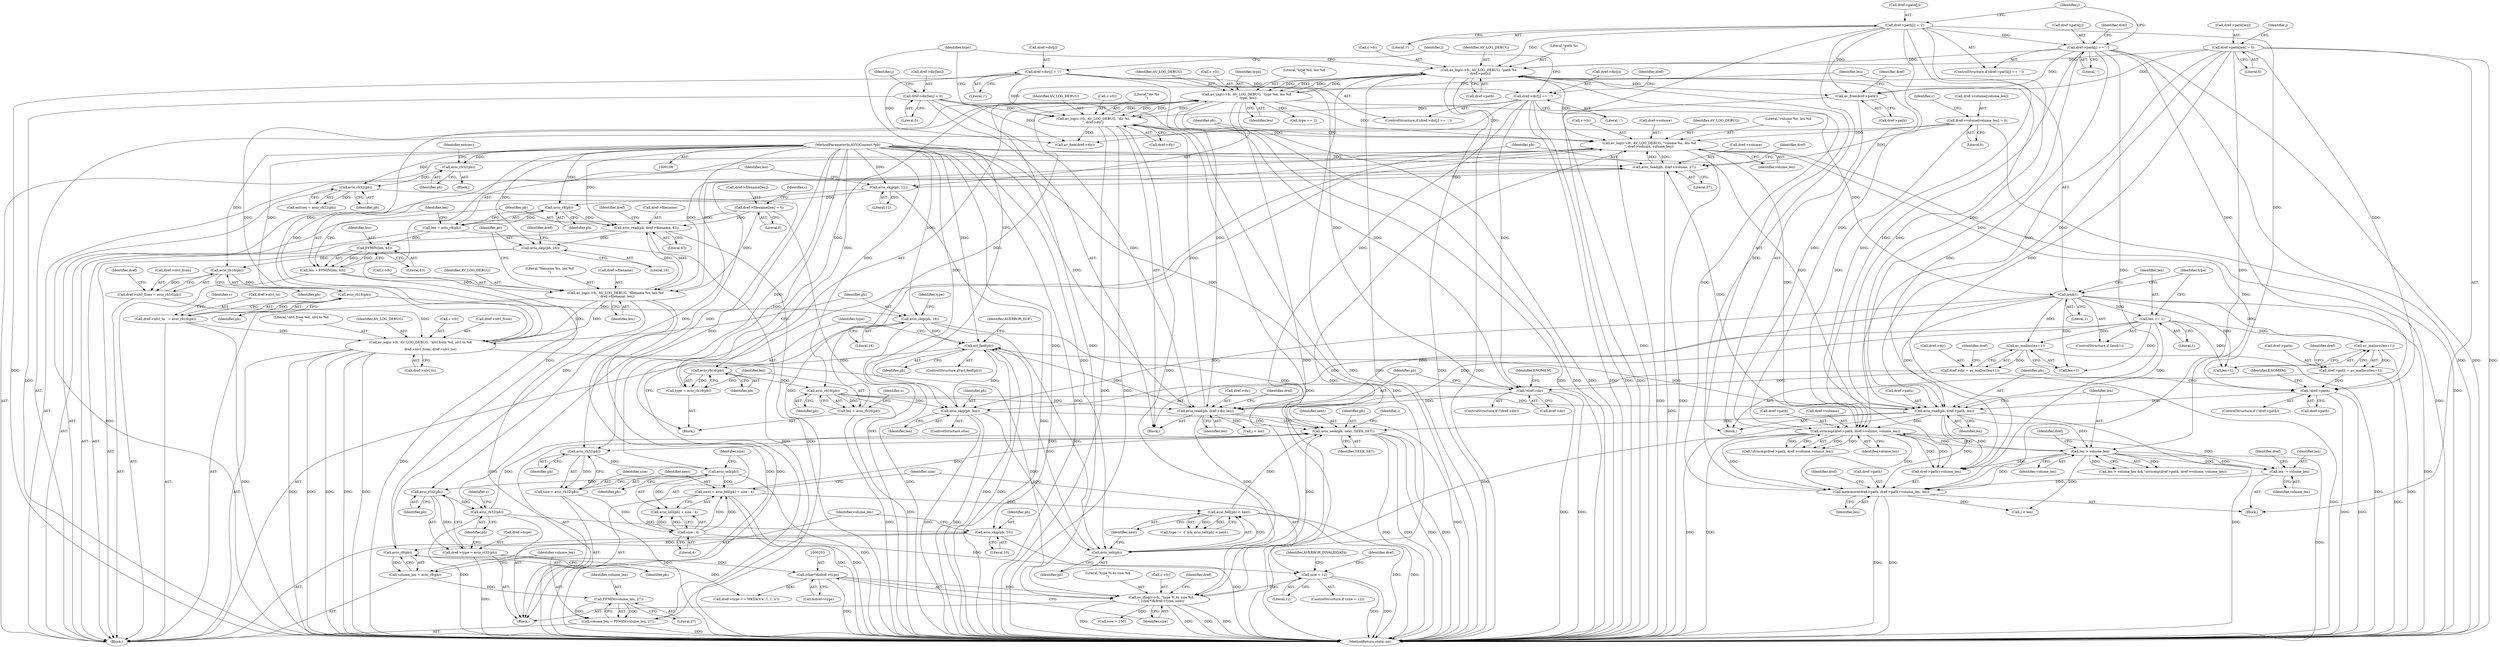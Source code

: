 digraph "0_FFmpeg_689e59b7ffed34eba6159dcc78e87133862e3746@API" {
"1000424" [label="(Call,av_free(dref->path))"];
"1000495" [label="(Call,dref->path[j] == ':')"];
"1000502" [label="(Call,dref->path[j] = '/')"];
"1000509" [label="(Call,av_log(c->fc, AV_LOG_DEBUG, \"path %s\n\", dref->path))"];
"1000404" [label="(Call,av_log(c->fc, AV_LOG_DEBUG, \"type %d, len %d\n\", type, len))"];
"1000581" [label="(Call,av_log(c->fc, AV_LOG_DEBUG, \"dir %s\n\", dref->dir))"];
"1000574" [label="(Call,dref->dir[j] = '/')"];
"1000567" [label="(Call,dref->dir[j] == ':')"];
"1000544" [label="(Call,avio_read(pb, dref->dir, len))"];
"1000402" [label="(Call,avio_rb16(pb))"];
"1000398" [label="(Call,avio_rb16(pb))"];
"1000392" [label="(Call,url_feof(pb))"];
"1000374" [label="(Call,avio_skip(pb, 16))"];
"1000360" [label="(Call,avio_rb16(pb))"];
"1000354" [label="(Call,avio_rb16(pb))"];
"1000347" [label="(Call,avio_skip(pb, 16))"];
"1000324" [label="(Call,avio_read(pb, dref->filename, 63))"];
"1000317" [label="(Call,avio_r8(pb))"];
"1000312" [label="(Call,avio_skip(pb, 12))"];
"1000289" [label="(Call,avio_read(pb, dref->volume, 27))"];
"1000282" [label="(Call,avio_r8(pb))"];
"1000277" [label="(Call,avio_skip(pb, 10))"];
"1000245" [label="(Call,avio_rb32(pb))"];
"1000243" [label="(Call,avio_rl32(pb))"];
"1000228" [label="(Call,avio_tell(pb))"];
"1000222" [label="(Call,avio_rb32(pb))"];
"1000594" [label="(Call,avio_seek(pb, next, SEEK_SET))"];
"1000591" [label="(Call,avio_skip(pb, len))"];
"1000108" [label="(MethodParameterIn,AVIOContext *pb)"];
"1000413" [label="(Call,len&1)"];
"1000416" [label="(Call,len += 1)"];
"1000387" [label="(Call,avio_tell(pb))"];
"1000444" [label="(Call,avio_read(pb, dref->path, len))"];
"1000437" [label="(Call,!dref->path)"];
"1000478" [label="(Call,dref->path[len] = 0)"];
"1000428" [label="(Call,dref->path = av_mallocz(len+1))"];
"1000432" [label="(Call,av_mallocz(len+1))"];
"1000386" [label="(Call,avio_tell(pb) < next)"];
"1000225" [label="(Call,next = avio_tell(pb) + size - 4)"];
"1000230" [label="(Call,size - 4)"];
"1000220" [label="(Call,size = avio_rb32(pb))"];
"1000150" [label="(Call,avio_rb32(pb))"];
"1000146" [label="(Call,avio_rb32(pb))"];
"1000456" [label="(Call,strncmp(dref->path, dref->volume, volume_len))"];
"1000295" [label="(Call,dref->volume[volume_len] = 0)"];
"1000302" [label="(Call,av_log(c->fc, AV_LOG_DEBUG, \"volume %s, len %d\n\", dref->volume, volume_len))"];
"1000247" [label="(Call,av_dlog(c->fc, \"type %.4s size %d\n\", (char*)&dref->type, size))"];
"1000362" [label="(Call,av_log(c->fc, AV_LOG_DEBUG, \"nlvl from %d, nlvl to %d\n\",\n                   dref->nlvl_from, dref->nlvl_to))"];
"1000337" [label="(Call,av_log(c->fc, AV_LOG_DEBUG, \"filename %s, len %d\n\", dref->filename, len))"];
"1000330" [label="(Call,dref->filename[len] = 0)"];
"1000319" [label="(Call,len = FFMIN(len, 63))"];
"1000321" [label="(Call,FFMIN(len, 63))"];
"1000315" [label="(Call,len = avio_r8(pb))"];
"1000350" [label="(Call,dref->nlvl_from = avio_rb16(pb))"];
"1000356" [label="(Call,dref->nlvl_to   = avio_rb16(pb))"];
"1000252" [label="(Call,(char*)&dref->type)"];
"1000239" [label="(Call,dref->type = avio_rl32(pb))"];
"1000234" [label="(Call,size < 12)"];
"1000284" [label="(Call,volume_len = FFMIN(volume_len, 27))"];
"1000286" [label="(Call,FFMIN(volume_len, 27))"];
"1000280" [label="(Call,volume_len = avio_r8(pb))"];
"1000452" [label="(Call,len > volume_len)"];
"1000550" [label="(Call,dref->dir[len] = 0)"];
"1000537" [label="(Call,!dref->dir)"];
"1000528" [label="(Call,dref->dir = av_malloc(len+1))"];
"1000532" [label="(Call,av_malloc(len+1))"];
"1000396" [label="(Call,type = avio_rb16(pb))"];
"1000400" [label="(Call,len = avio_rb16(pb))"];
"1000468" [label="(Call,memmove(dref->path, dref->path+volume_len, len))"];
"1000465" [label="(Call,len -= volume_len)"];
"1000439" [label="(Identifier,dref)"];
"1000342" [label="(Literal,\"filename %s, len %d\n\")"];
"1000208" [label="(Identifier,i)"];
"1000412" [label="(ControlStructure,if (len&1))"];
"1000343" [label="(Call,dref->filename)"];
"1000277" [label="(Call,avio_skip(pb, 10))"];
"1000417" [label="(Identifier,len)"];
"1000288" [label="(Literal,27)"];
"1000282" [label="(Call,avio_r8(pb))"];
"1000333" [label="(Identifier,dref)"];
"1000416" [label="(Call,len += 1)"];
"1000559" [label="(Identifier,j)"];
"1000364" [label="(Identifier,c)"];
"1000600" [label="(MethodReturn,static int)"];
"1000347" [label="(Call,avio_skip(pb, 16))"];
"1000325" [label="(Identifier,pb)"];
"1000294" [label="(Literal,27)"];
"1000402" [label="(Call,avio_rb16(pb))"];
"1000278" [label="(Identifier,pb)"];
"1000357" [label="(Call,dref->nlvl_to)"];
"1000404" [label="(Call,av_log(c->fc, AV_LOG_DEBUG, \"type %d, len %d\n\", type, len))"];
"1000303" [label="(Call,c->fc)"];
"1000399" [label="(Identifier,pb)"];
"1000466" [label="(Identifier,len)"];
"1000458" [label="(Identifier,dref)"];
"1000338" [label="(Call,c->fc)"];
"1000514" [label="(Literal,\"path %s\n\")"];
"1000222" [label="(Call,avio_rb32(pb))"];
"1000236" [label="(Literal,12)"];
"1000477" [label="(Identifier,len)"];
"1000468" [label="(Call,memmove(dref->path, dref->path+volume_len, len))"];
"1000581" [label="(Call,av_log(c->fc, AV_LOG_DEBUG, \"dir %s\n\", dref->dir))"];
"1000362" [label="(Call,av_log(c->fc, AV_LOG_DEBUG, \"nlvl from %d, nlvl to %d\n\",\n                   dref->nlvl_from, dref->nlvl_to))"];
"1000308" [label="(Call,dref->volume)"];
"1000446" [label="(Call,dref->path)"];
"1000532" [label="(Call,av_malloc(len+1))"];
"1000453" [label="(Identifier,len)"];
"1000363" [label="(Call,c->fc)"];
"1000481" [label="(Identifier,dref)"];
"1000457" [label="(Call,dref->path)"];
"1000249" [label="(Identifier,c)"];
"1000508" [label="(Literal,'/')"];
"1000432" [label="(Call,av_mallocz(len+1))"];
"1000234" [label="(Call,size < 12)"];
"1000371" [label="(Call,dref->nlvl_to)"];
"1000381" [label="(Call,type != -1 && avio_tell(pb) < next)"];
"1000501" [label="(Literal,':')"];
"1000421" [label="(Identifier,type)"];
"1000585" [label="(Identifier,AV_LOG_DEBUG)"];
"1000565" [label="(Identifier,j)"];
"1000108" [label="(MethodParameterIn,AVIOContext *pb)"];
"1000533" [label="(Call,len+1)"];
"1000436" [label="(ControlStructure,if (!dref->path))"];
"1000463" [label="(Identifier,volume_len)"];
"1000529" [label="(Call,dref->dir)"];
"1000337" [label="(Call,av_log(c->fc, AV_LOG_DEBUG, \"filename %s, len %d\n\", dref->filename, len))"];
"1000489" [label="(Call,j < len)"];
"1000285" [label="(Identifier,volume_len)"];
"1000415" [label="(Literal,1)"];
"1000368" [label="(Call,dref->nlvl_from)"];
"1000568" [label="(Call,dref->dir[j])"];
"1000396" [label="(Call,type = avio_rb16(pb))"];
"1000251" [label="(Literal,\"type %.4s size %d\n\")"];
"1000238" [label="(Identifier,AVERROR_INVALIDDATA)"];
"1000311" [label="(Identifier,volume_len)"];
"1000241" [label="(Identifier,dref)"];
"1000408" [label="(Identifier,AV_LOG_DEBUG)"];
"1000460" [label="(Call,dref->volume)"];
"1000451" [label="(Call,len > volume_len && !strncmp(dref->path, dref->volume, volume_len))"];
"1000438" [label="(Call,dref->path)"];
"1000393" [label="(Identifier,pb)"];
"1000392" [label="(Call,url_feof(pb))"];
"1000232" [label="(Literal,4)"];
"1000151" [label="(Identifier,pb)"];
"1000551" [label="(Call,dref->dir[len])"];
"1000510" [label="(Call,c->fc)"];
"1000503" [label="(Call,dref->path[j])"];
"1000361" [label="(Identifier,pb)"];
"1000577" [label="(Identifier,dref)"];
"1000479" [label="(Call,dref->path[len])"];
"1000261" [label="(Call,dref->type == MKTAG('a','l','i','s'))"];
"1000233" [label="(ControlStructure,if (size < 12))"];
"1000424" [label="(Call,av_free(dref->path))"];
"1000306" [label="(Identifier,AV_LOG_DEBUG)"];
"1000322" [label="(Identifier,len)"];
"1000350" [label="(Call,dref->nlvl_from = avio_rb16(pb))"];
"1000400" [label="(Call,len = avio_rb16(pb))"];
"1000496" [label="(Call,dref->path[j])"];
"1000280" [label="(Call,volume_len = avio_r8(pb))"];
"1000231" [label="(Identifier,size)"];
"1000467" [label="(Identifier,volume_len)"];
"1000318" [label="(Identifier,pb)"];
"1000388" [label="(Identifier,pb)"];
"1000248" [label="(Call,c->fc)"];
"1000375" [label="(Identifier,pb)"];
"1000597" [label="(Identifier,SEEK_SET)"];
"1000433" [label="(Call,len+1)"];
"1000314" [label="(Literal,12)"];
"1000580" [label="(Literal,'/')"];
"1000383" [label="(Identifier,type)"];
"1000149" [label="(Identifier,entries)"];
"1000413" [label="(Call,len&1)"];
"1000582" [label="(Call,c->fc)"];
"1000429" [label="(Call,dref->path)"];
"1000494" [label="(ControlStructure,if (dref->path[j] == ':'))"];
"1000420" [label="(Call,type == 2)"];
"1000586" [label="(Literal,\"dir %s\n\")"];
"1000376" [label="(Literal,16)"];
"1000566" [label="(ControlStructure,if (dref->dir[j] == ':'))"];
"1000452" [label="(Call,len > volume_len)"];
"1000221" [label="(Identifier,size)"];
"1000323" [label="(Literal,63)"];
"1000556" [label="(Literal,0)"];
"1000150" [label="(Call,avio_rb32(pb))"];
"1000146" [label="(Call,avio_rb32(pb))"];
"1000341" [label="(Identifier,AV_LOG_DEBUG)"];
"1000469" [label="(Call,dref->path)"];
"1000455" [label="(Call,!strncmp(dref->path, dref->volume, volume_len))"];
"1000286" [label="(Call,FFMIN(volume_len, 27))"];
"1000346" [label="(Identifier,len)"];
"1000290" [label="(Identifier,pb)"];
"1000406" [label="(Identifier,c)"];
"1000387" [label="(Call,avio_tell(pb))"];
"1000258" [label="(Identifier,size)"];
"1000587" [label="(Call,dref->dir)"];
"1000291" [label="(Call,dref->volume)"];
"1000246" [label="(Identifier,pb)"];
"1000567" [label="(Call,dref->dir[j] == ':')"];
"1000465" [label="(Call,len -= volume_len)"];
"1000405" [label="(Call,c->fc)"];
"1000523" [label="(Block,)"];
"1000414" [label="(Identifier,len)"];
"1000330" [label="(Call,dref->filename[len] = 0)"];
"1000220" [label="(Call,size = avio_rb32(pb))"];
"1000449" [label="(Identifier,len)"];
"1000561" [label="(Call,j < len)"];
"1000593" [label="(Identifier,len)"];
"1000263" [label="(Identifier,dref)"];
"1000223" [label="(Identifier,pb)"];
"1000307" [label="(Literal,\"volume %s, len %d\n\")"];
"1000336" [label="(Literal,0)"];
"1000320" [label="(Identifier,len)"];
"1000398" [label="(Call,avio_rb16(pb))"];
"1000418" [label="(Literal,1)"];
"1000592" [label="(Identifier,pb)"];
"1000524" [label="(Call,av_free(dref->dir))"];
"1000147" [label="(Identifier,pb)"];
"1000352" [label="(Identifier,dref)"];
"1000252" [label="(Call,(char*)&dref->type)"];
"1000423" [label="(Block,)"];
"1000349" [label="(Literal,16)"];
"1000281" [label="(Identifier,volume_len)"];
"1000331" [label="(Call,dref->filename[len])"];
"1000546" [label="(Call,dref->dir)"];
"1000225" [label="(Call,next = avio_tell(pb) + size - 4)"];
"1000239" [label="(Call,dref->type = avio_rl32(pb))"];
"1000464" [label="(Block,)"];
"1000537" [label="(Call,!dref->dir)"];
"1000289" [label="(Call,avio_read(pb, dref->volume, 27))"];
"1000425" [label="(Call,dref->path)"];
"1000484" [label="(Literal,0)"];
"1000470" [label="(Identifier,dref)"];
"1000454" [label="(Identifier,volume_len)"];
"1000356" [label="(Call,dref->nlvl_to   = avio_rb16(pb))"];
"1000279" [label="(Literal,10)"];
"1000287" [label="(Identifier,volume_len)"];
"1000360" [label="(Call,avio_rb16(pb))"];
"1000296" [label="(Call,dref->volume[volume_len])"];
"1000502" [label="(Call,dref->path[j] = '/')"];
"1000553" [label="(Identifier,dref)"];
"1000536" [label="(ControlStructure,if (!dref->dir))"];
"1000549" [label="(Identifier,len)"];
"1000321" [label="(Call,FFMIN(len, 63))"];
"1000244" [label="(Identifier,pb)"];
"1000367" [label="(Literal,\"nlvl from %d, nlvl to %d\n\")"];
"1000401" [label="(Identifier,len)"];
"1000505" [label="(Identifier,dref)"];
"1000379" [label="(Identifier,type)"];
"1000444" [label="(Call,avio_read(pb, dref->path, len))"];
"1000230" [label="(Call,size - 4)"];
"1000528" [label="(Call,dref->dir = av_malloc(len+1))"];
"1000594" [label="(Call,avio_seek(pb, next, SEEK_SET))"];
"1000390" [label="(Block,)"];
"1000295" [label="(Call,dref->volume[volume_len] = 0)"];
"1000358" [label="(Identifier,dref)"];
"1000312" [label="(Call,avio_skip(pb, 12))"];
"1000575" [label="(Call,dref->dir[j])"];
"1000410" [label="(Identifier,type)"];
"1000329" [label="(Literal,63)"];
"1000317" [label="(Call,avio_r8(pb))"];
"1000596" [label="(Identifier,next)"];
"1000298" [label="(Identifier,dref)"];
"1000445" [label="(Identifier,pb)"];
"1000487" [label="(Identifier,j)"];
"1000395" [label="(Identifier,AVERROR_EOF)"];
"1000209" [label="(Block,)"];
"1000595" [label="(Identifier,pb)"];
"1000495" [label="(Call,dref->path[j] == ':')"];
"1000148" [label="(Call,entries = avio_rb32(pb))"];
"1000339" [label="(Identifier,c)"];
"1000478" [label="(Call,dref->path[len] = 0)"];
"1000284" [label="(Call,volume_len = FFMIN(volume_len, 27))"];
"1000110" [label="(Block,)"];
"1000304" [label="(Identifier,c)"];
"1000573" [label="(Literal,':')"];
"1000513" [label="(Identifier,AV_LOG_DEBUG)"];
"1000545" [label="(Identifier,pb)"];
"1000227" [label="(Call,avio_tell(pb) + size - 4)"];
"1000591" [label="(Call,avio_skip(pb, len))"];
"1000273" [label="(Block,)"];
"1000283" [label="(Identifier,pb)"];
"1000543" [label="(Identifier,ENOMEM)"];
"1000270" [label="(Call,size > 150)"];
"1000515" [label="(Call,dref->path)"];
"1000247" [label="(Call,av_dlog(c->fc, \"type %.4s size %d\n\", (char*)&dref->type, size))"];
"1000391" [label="(ControlStructure,if(url_feof(pb)))"];
"1000351" [label="(Call,dref->nlvl_from)"];
"1000324" [label="(Call,avio_read(pb, dref->filename, 63))"];
"1000374" [label="(Call,avio_skip(pb, 16))"];
"1000235" [label="(Identifier,size)"];
"1000326" [label="(Call,dref->filename)"];
"1000228" [label="(Call,avio_tell(pb))"];
"1000348" [label="(Identifier,pb)"];
"1000493" [label="(Identifier,j)"];
"1000315" [label="(Call,len = avio_r8(pb))"];
"1000430" [label="(Identifier,dref)"];
"1000437" [label="(Call,!dref->path)"];
"1000302" [label="(Call,av_log(c->fc, AV_LOG_DEBUG, \"volume %s, len %d\n\", dref->volume, volume_len))"];
"1000354" [label="(Call,avio_rb16(pb))"];
"1000254" [label="(Call,&dref->type)"];
"1000443" [label="(Identifier,ENOMEM)"];
"1000544" [label="(Call,avio_read(pb, dref->dir, len))"];
"1000301" [label="(Literal,0)"];
"1000456" [label="(Call,strncmp(dref->path, dref->volume, volume_len))"];
"1000574" [label="(Call,dref->dir[j] = '/')"];
"1000355" [label="(Identifier,pb)"];
"1000319" [label="(Call,len = FFMIN(len, 63))"];
"1000313" [label="(Identifier,pb)"];
"1000409" [label="(Literal,\"type %d, len %d\n\")"];
"1000240" [label="(Call,dref->type)"];
"1000472" [label="(Call,dref->path+volume_len)"];
"1000397" [label="(Identifier,type)"];
"1000389" [label="(Identifier,next)"];
"1000539" [label="(Identifier,dref)"];
"1000245" [label="(Call,avio_rb32(pb))"];
"1000538" [label="(Call,dref->dir)"];
"1000366" [label="(Identifier,AV_LOG_DEBUG)"];
"1000509" [label="(Call,av_log(c->fc, AV_LOG_DEBUG, \"path %s\n\", dref->path))"];
"1000316" [label="(Identifier,len)"];
"1000243" [label="(Call,avio_rl32(pb))"];
"1000229" [label="(Identifier,pb)"];
"1000550" [label="(Call,dref->dir[len] = 0)"];
"1000411" [label="(Identifier,len)"];
"1000428" [label="(Call,dref->path = av_mallocz(len+1))"];
"1000226" [label="(Identifier,next)"];
"1000403" [label="(Identifier,pb)"];
"1000386" [label="(Call,avio_tell(pb) < next)"];
"1000590" [label="(ControlStructure,else)"];
"1000424" -> "1000423"  [label="AST: "];
"1000424" -> "1000425"  [label="CFG: "];
"1000425" -> "1000424"  [label="AST: "];
"1000430" -> "1000424"  [label="CFG: "];
"1000424" -> "1000600"  [label="DDG: "];
"1000495" -> "1000424"  [label="DDG: "];
"1000502" -> "1000424"  [label="DDG: "];
"1000509" -> "1000424"  [label="DDG: "];
"1000478" -> "1000424"  [label="DDG: "];
"1000495" -> "1000494"  [label="AST: "];
"1000495" -> "1000501"  [label="CFG: "];
"1000496" -> "1000495"  [label="AST: "];
"1000501" -> "1000495"  [label="AST: "];
"1000505" -> "1000495"  [label="CFG: "];
"1000493" -> "1000495"  [label="CFG: "];
"1000495" -> "1000600"  [label="DDG: "];
"1000495" -> "1000600"  [label="DDG: "];
"1000495" -> "1000437"  [label="DDG: "];
"1000495" -> "1000444"  [label="DDG: "];
"1000495" -> "1000456"  [label="DDG: "];
"1000495" -> "1000468"  [label="DDG: "];
"1000495" -> "1000472"  [label="DDG: "];
"1000502" -> "1000495"  [label="DDG: "];
"1000495" -> "1000509"  [label="DDG: "];
"1000502" -> "1000494"  [label="AST: "];
"1000502" -> "1000508"  [label="CFG: "];
"1000503" -> "1000502"  [label="AST: "];
"1000508" -> "1000502"  [label="AST: "];
"1000493" -> "1000502"  [label="CFG: "];
"1000502" -> "1000600"  [label="DDG: "];
"1000502" -> "1000437"  [label="DDG: "];
"1000502" -> "1000444"  [label="DDG: "];
"1000502" -> "1000456"  [label="DDG: "];
"1000502" -> "1000468"  [label="DDG: "];
"1000502" -> "1000472"  [label="DDG: "];
"1000502" -> "1000509"  [label="DDG: "];
"1000509" -> "1000423"  [label="AST: "];
"1000509" -> "1000515"  [label="CFG: "];
"1000510" -> "1000509"  [label="AST: "];
"1000513" -> "1000509"  [label="AST: "];
"1000514" -> "1000509"  [label="AST: "];
"1000515" -> "1000509"  [label="AST: "];
"1000383" -> "1000509"  [label="CFG: "];
"1000509" -> "1000600"  [label="DDG: "];
"1000509" -> "1000600"  [label="DDG: "];
"1000509" -> "1000600"  [label="DDG: "];
"1000509" -> "1000600"  [label="DDG: "];
"1000509" -> "1000247"  [label="DDG: "];
"1000509" -> "1000302"  [label="DDG: "];
"1000509" -> "1000404"  [label="DDG: "];
"1000509" -> "1000404"  [label="DDG: "];
"1000404" -> "1000509"  [label="DDG: "];
"1000404" -> "1000509"  [label="DDG: "];
"1000456" -> "1000509"  [label="DDG: "];
"1000468" -> "1000509"  [label="DDG: "];
"1000444" -> "1000509"  [label="DDG: "];
"1000478" -> "1000509"  [label="DDG: "];
"1000404" -> "1000390"  [label="AST: "];
"1000404" -> "1000411"  [label="CFG: "];
"1000405" -> "1000404"  [label="AST: "];
"1000408" -> "1000404"  [label="AST: "];
"1000409" -> "1000404"  [label="AST: "];
"1000410" -> "1000404"  [label="AST: "];
"1000411" -> "1000404"  [label="AST: "];
"1000414" -> "1000404"  [label="CFG: "];
"1000404" -> "1000600"  [label="DDG: "];
"1000404" -> "1000600"  [label="DDG: "];
"1000404" -> "1000600"  [label="DDG: "];
"1000404" -> "1000247"  [label="DDG: "];
"1000404" -> "1000302"  [label="DDG: "];
"1000581" -> "1000404"  [label="DDG: "];
"1000581" -> "1000404"  [label="DDG: "];
"1000362" -> "1000404"  [label="DDG: "];
"1000362" -> "1000404"  [label="DDG: "];
"1000396" -> "1000404"  [label="DDG: "];
"1000400" -> "1000404"  [label="DDG: "];
"1000404" -> "1000413"  [label="DDG: "];
"1000404" -> "1000420"  [label="DDG: "];
"1000404" -> "1000581"  [label="DDG: "];
"1000404" -> "1000581"  [label="DDG: "];
"1000581" -> "1000523"  [label="AST: "];
"1000581" -> "1000587"  [label="CFG: "];
"1000582" -> "1000581"  [label="AST: "];
"1000585" -> "1000581"  [label="AST: "];
"1000586" -> "1000581"  [label="AST: "];
"1000587" -> "1000581"  [label="AST: "];
"1000383" -> "1000581"  [label="CFG: "];
"1000581" -> "1000600"  [label="DDG: "];
"1000581" -> "1000600"  [label="DDG: "];
"1000581" -> "1000600"  [label="DDG: "];
"1000581" -> "1000600"  [label="DDG: "];
"1000581" -> "1000247"  [label="DDG: "];
"1000581" -> "1000302"  [label="DDG: "];
"1000581" -> "1000524"  [label="DDG: "];
"1000574" -> "1000581"  [label="DDG: "];
"1000567" -> "1000581"  [label="DDG: "];
"1000544" -> "1000581"  [label="DDG: "];
"1000550" -> "1000581"  [label="DDG: "];
"1000574" -> "1000566"  [label="AST: "];
"1000574" -> "1000580"  [label="CFG: "];
"1000575" -> "1000574"  [label="AST: "];
"1000580" -> "1000574"  [label="AST: "];
"1000565" -> "1000574"  [label="CFG: "];
"1000574" -> "1000600"  [label="DDG: "];
"1000574" -> "1000524"  [label="DDG: "];
"1000574" -> "1000537"  [label="DDG: "];
"1000574" -> "1000544"  [label="DDG: "];
"1000574" -> "1000567"  [label="DDG: "];
"1000567" -> "1000566"  [label="AST: "];
"1000567" -> "1000573"  [label="CFG: "];
"1000568" -> "1000567"  [label="AST: "];
"1000573" -> "1000567"  [label="AST: "];
"1000577" -> "1000567"  [label="CFG: "];
"1000565" -> "1000567"  [label="CFG: "];
"1000567" -> "1000600"  [label="DDG: "];
"1000567" -> "1000600"  [label="DDG: "];
"1000567" -> "1000524"  [label="DDG: "];
"1000567" -> "1000537"  [label="DDG: "];
"1000567" -> "1000544"  [label="DDG: "];
"1000544" -> "1000523"  [label="AST: "];
"1000544" -> "1000549"  [label="CFG: "];
"1000545" -> "1000544"  [label="AST: "];
"1000546" -> "1000544"  [label="AST: "];
"1000549" -> "1000544"  [label="AST: "];
"1000553" -> "1000544"  [label="CFG: "];
"1000544" -> "1000600"  [label="DDG: "];
"1000544" -> "1000387"  [label="DDG: "];
"1000544" -> "1000392"  [label="DDG: "];
"1000402" -> "1000544"  [label="DDG: "];
"1000108" -> "1000544"  [label="DDG: "];
"1000550" -> "1000544"  [label="DDG: "];
"1000537" -> "1000544"  [label="DDG: "];
"1000413" -> "1000544"  [label="DDG: "];
"1000416" -> "1000544"  [label="DDG: "];
"1000544" -> "1000561"  [label="DDG: "];
"1000544" -> "1000594"  [label="DDG: "];
"1000402" -> "1000400"  [label="AST: "];
"1000402" -> "1000403"  [label="CFG: "];
"1000403" -> "1000402"  [label="AST: "];
"1000400" -> "1000402"  [label="CFG: "];
"1000402" -> "1000600"  [label="DDG: "];
"1000402" -> "1000400"  [label="DDG: "];
"1000398" -> "1000402"  [label="DDG: "];
"1000108" -> "1000402"  [label="DDG: "];
"1000402" -> "1000444"  [label="DDG: "];
"1000402" -> "1000591"  [label="DDG: "];
"1000398" -> "1000396"  [label="AST: "];
"1000398" -> "1000399"  [label="CFG: "];
"1000399" -> "1000398"  [label="AST: "];
"1000396" -> "1000398"  [label="CFG: "];
"1000398" -> "1000396"  [label="DDG: "];
"1000392" -> "1000398"  [label="DDG: "];
"1000108" -> "1000398"  [label="DDG: "];
"1000392" -> "1000391"  [label="AST: "];
"1000392" -> "1000393"  [label="CFG: "];
"1000393" -> "1000392"  [label="AST: "];
"1000395" -> "1000392"  [label="CFG: "];
"1000397" -> "1000392"  [label="CFG: "];
"1000392" -> "1000600"  [label="DDG: "];
"1000392" -> "1000600"  [label="DDG: "];
"1000374" -> "1000392"  [label="DDG: "];
"1000591" -> "1000392"  [label="DDG: "];
"1000387" -> "1000392"  [label="DDG: "];
"1000444" -> "1000392"  [label="DDG: "];
"1000108" -> "1000392"  [label="DDG: "];
"1000374" -> "1000273"  [label="AST: "];
"1000374" -> "1000376"  [label="CFG: "];
"1000375" -> "1000374"  [label="AST: "];
"1000376" -> "1000374"  [label="AST: "];
"1000379" -> "1000374"  [label="CFG: "];
"1000374" -> "1000600"  [label="DDG: "];
"1000360" -> "1000374"  [label="DDG: "];
"1000108" -> "1000374"  [label="DDG: "];
"1000374" -> "1000387"  [label="DDG: "];
"1000374" -> "1000594"  [label="DDG: "];
"1000360" -> "1000356"  [label="AST: "];
"1000360" -> "1000361"  [label="CFG: "];
"1000361" -> "1000360"  [label="AST: "];
"1000356" -> "1000360"  [label="CFG: "];
"1000360" -> "1000356"  [label="DDG: "];
"1000354" -> "1000360"  [label="DDG: "];
"1000108" -> "1000360"  [label="DDG: "];
"1000354" -> "1000350"  [label="AST: "];
"1000354" -> "1000355"  [label="CFG: "];
"1000355" -> "1000354"  [label="AST: "];
"1000350" -> "1000354"  [label="CFG: "];
"1000354" -> "1000350"  [label="DDG: "];
"1000347" -> "1000354"  [label="DDG: "];
"1000108" -> "1000354"  [label="DDG: "];
"1000347" -> "1000273"  [label="AST: "];
"1000347" -> "1000349"  [label="CFG: "];
"1000348" -> "1000347"  [label="AST: "];
"1000349" -> "1000347"  [label="AST: "];
"1000352" -> "1000347"  [label="CFG: "];
"1000324" -> "1000347"  [label="DDG: "];
"1000108" -> "1000347"  [label="DDG: "];
"1000324" -> "1000273"  [label="AST: "];
"1000324" -> "1000329"  [label="CFG: "];
"1000325" -> "1000324"  [label="AST: "];
"1000326" -> "1000324"  [label="AST: "];
"1000329" -> "1000324"  [label="AST: "];
"1000333" -> "1000324"  [label="CFG: "];
"1000324" -> "1000600"  [label="DDG: "];
"1000317" -> "1000324"  [label="DDG: "];
"1000108" -> "1000324"  [label="DDG: "];
"1000330" -> "1000324"  [label="DDG: "];
"1000337" -> "1000324"  [label="DDG: "];
"1000324" -> "1000337"  [label="DDG: "];
"1000317" -> "1000315"  [label="AST: "];
"1000317" -> "1000318"  [label="CFG: "];
"1000318" -> "1000317"  [label="AST: "];
"1000315" -> "1000317"  [label="CFG: "];
"1000317" -> "1000315"  [label="DDG: "];
"1000312" -> "1000317"  [label="DDG: "];
"1000108" -> "1000317"  [label="DDG: "];
"1000312" -> "1000273"  [label="AST: "];
"1000312" -> "1000314"  [label="CFG: "];
"1000313" -> "1000312"  [label="AST: "];
"1000314" -> "1000312"  [label="AST: "];
"1000316" -> "1000312"  [label="CFG: "];
"1000312" -> "1000600"  [label="DDG: "];
"1000289" -> "1000312"  [label="DDG: "];
"1000108" -> "1000312"  [label="DDG: "];
"1000289" -> "1000273"  [label="AST: "];
"1000289" -> "1000294"  [label="CFG: "];
"1000290" -> "1000289"  [label="AST: "];
"1000291" -> "1000289"  [label="AST: "];
"1000294" -> "1000289"  [label="AST: "];
"1000298" -> "1000289"  [label="CFG: "];
"1000289" -> "1000600"  [label="DDG: "];
"1000282" -> "1000289"  [label="DDG: "];
"1000108" -> "1000289"  [label="DDG: "];
"1000456" -> "1000289"  [label="DDG: "];
"1000295" -> "1000289"  [label="DDG: "];
"1000302" -> "1000289"  [label="DDG: "];
"1000289" -> "1000302"  [label="DDG: "];
"1000282" -> "1000280"  [label="AST: "];
"1000282" -> "1000283"  [label="CFG: "];
"1000283" -> "1000282"  [label="AST: "];
"1000280" -> "1000282"  [label="CFG: "];
"1000282" -> "1000280"  [label="DDG: "];
"1000277" -> "1000282"  [label="DDG: "];
"1000108" -> "1000282"  [label="DDG: "];
"1000277" -> "1000273"  [label="AST: "];
"1000277" -> "1000279"  [label="CFG: "];
"1000278" -> "1000277"  [label="AST: "];
"1000279" -> "1000277"  [label="AST: "];
"1000281" -> "1000277"  [label="CFG: "];
"1000277" -> "1000600"  [label="DDG: "];
"1000245" -> "1000277"  [label="DDG: "];
"1000108" -> "1000277"  [label="DDG: "];
"1000245" -> "1000209"  [label="AST: "];
"1000245" -> "1000246"  [label="CFG: "];
"1000246" -> "1000245"  [label="AST: "];
"1000249" -> "1000245"  [label="CFG: "];
"1000245" -> "1000600"  [label="DDG: "];
"1000243" -> "1000245"  [label="DDG: "];
"1000108" -> "1000245"  [label="DDG: "];
"1000245" -> "1000594"  [label="DDG: "];
"1000243" -> "1000239"  [label="AST: "];
"1000243" -> "1000244"  [label="CFG: "];
"1000244" -> "1000243"  [label="AST: "];
"1000239" -> "1000243"  [label="CFG: "];
"1000243" -> "1000239"  [label="DDG: "];
"1000228" -> "1000243"  [label="DDG: "];
"1000108" -> "1000243"  [label="DDG: "];
"1000228" -> "1000227"  [label="AST: "];
"1000228" -> "1000229"  [label="CFG: "];
"1000229" -> "1000228"  [label="AST: "];
"1000231" -> "1000228"  [label="CFG: "];
"1000228" -> "1000600"  [label="DDG: "];
"1000228" -> "1000225"  [label="DDG: "];
"1000228" -> "1000227"  [label="DDG: "];
"1000222" -> "1000228"  [label="DDG: "];
"1000108" -> "1000228"  [label="DDG: "];
"1000222" -> "1000220"  [label="AST: "];
"1000222" -> "1000223"  [label="CFG: "];
"1000223" -> "1000222"  [label="AST: "];
"1000220" -> "1000222"  [label="CFG: "];
"1000222" -> "1000220"  [label="DDG: "];
"1000594" -> "1000222"  [label="DDG: "];
"1000150" -> "1000222"  [label="DDG: "];
"1000108" -> "1000222"  [label="DDG: "];
"1000594" -> "1000209"  [label="AST: "];
"1000594" -> "1000597"  [label="CFG: "];
"1000595" -> "1000594"  [label="AST: "];
"1000596" -> "1000594"  [label="AST: "];
"1000597" -> "1000594"  [label="AST: "];
"1000208" -> "1000594"  [label="CFG: "];
"1000594" -> "1000600"  [label="DDG: "];
"1000594" -> "1000600"  [label="DDG: "];
"1000594" -> "1000600"  [label="DDG: "];
"1000594" -> "1000600"  [label="DDG: "];
"1000591" -> "1000594"  [label="DDG: "];
"1000387" -> "1000594"  [label="DDG: "];
"1000444" -> "1000594"  [label="DDG: "];
"1000108" -> "1000594"  [label="DDG: "];
"1000386" -> "1000594"  [label="DDG: "];
"1000225" -> "1000594"  [label="DDG: "];
"1000591" -> "1000590"  [label="AST: "];
"1000591" -> "1000593"  [label="CFG: "];
"1000592" -> "1000591"  [label="AST: "];
"1000593" -> "1000591"  [label="AST: "];
"1000383" -> "1000591"  [label="CFG: "];
"1000591" -> "1000600"  [label="DDG: "];
"1000591" -> "1000600"  [label="DDG: "];
"1000591" -> "1000387"  [label="DDG: "];
"1000108" -> "1000591"  [label="DDG: "];
"1000413" -> "1000591"  [label="DDG: "];
"1000416" -> "1000591"  [label="DDG: "];
"1000108" -> "1000106"  [label="AST: "];
"1000108" -> "1000600"  [label="DDG: "];
"1000108" -> "1000146"  [label="DDG: "];
"1000108" -> "1000150"  [label="DDG: "];
"1000108" -> "1000387"  [label="DDG: "];
"1000108" -> "1000444"  [label="DDG: "];
"1000413" -> "1000412"  [label="AST: "];
"1000413" -> "1000415"  [label="CFG: "];
"1000414" -> "1000413"  [label="AST: "];
"1000415" -> "1000413"  [label="AST: "];
"1000417" -> "1000413"  [label="CFG: "];
"1000421" -> "1000413"  [label="CFG: "];
"1000413" -> "1000600"  [label="DDG: "];
"1000413" -> "1000416"  [label="DDG: "];
"1000413" -> "1000432"  [label="DDG: "];
"1000413" -> "1000433"  [label="DDG: "];
"1000413" -> "1000444"  [label="DDG: "];
"1000413" -> "1000532"  [label="DDG: "];
"1000413" -> "1000533"  [label="DDG: "];
"1000416" -> "1000412"  [label="AST: "];
"1000416" -> "1000418"  [label="CFG: "];
"1000417" -> "1000416"  [label="AST: "];
"1000418" -> "1000416"  [label="AST: "];
"1000421" -> "1000416"  [label="CFG: "];
"1000416" -> "1000432"  [label="DDG: "];
"1000416" -> "1000433"  [label="DDG: "];
"1000416" -> "1000444"  [label="DDG: "];
"1000416" -> "1000532"  [label="DDG: "];
"1000416" -> "1000533"  [label="DDG: "];
"1000387" -> "1000386"  [label="AST: "];
"1000387" -> "1000388"  [label="CFG: "];
"1000388" -> "1000387"  [label="AST: "];
"1000389" -> "1000387"  [label="CFG: "];
"1000387" -> "1000386"  [label="DDG: "];
"1000444" -> "1000387"  [label="DDG: "];
"1000444" -> "1000423"  [label="AST: "];
"1000444" -> "1000449"  [label="CFG: "];
"1000445" -> "1000444"  [label="AST: "];
"1000446" -> "1000444"  [label="AST: "];
"1000449" -> "1000444"  [label="AST: "];
"1000453" -> "1000444"  [label="CFG: "];
"1000444" -> "1000600"  [label="DDG: "];
"1000437" -> "1000444"  [label="DDG: "];
"1000478" -> "1000444"  [label="DDG: "];
"1000444" -> "1000452"  [label="DDG: "];
"1000444" -> "1000456"  [label="DDG: "];
"1000444" -> "1000468"  [label="DDG: "];
"1000444" -> "1000472"  [label="DDG: "];
"1000437" -> "1000436"  [label="AST: "];
"1000437" -> "1000438"  [label="CFG: "];
"1000438" -> "1000437"  [label="AST: "];
"1000443" -> "1000437"  [label="CFG: "];
"1000445" -> "1000437"  [label="CFG: "];
"1000437" -> "1000600"  [label="DDG: "];
"1000437" -> "1000600"  [label="DDG: "];
"1000478" -> "1000437"  [label="DDG: "];
"1000428" -> "1000437"  [label="DDG: "];
"1000478" -> "1000464"  [label="AST: "];
"1000478" -> "1000484"  [label="CFG: "];
"1000479" -> "1000478"  [label="AST: "];
"1000484" -> "1000478"  [label="AST: "];
"1000487" -> "1000478"  [label="CFG: "];
"1000478" -> "1000600"  [label="DDG: "];
"1000478" -> "1000456"  [label="DDG: "];
"1000478" -> "1000468"  [label="DDG: "];
"1000478" -> "1000472"  [label="DDG: "];
"1000428" -> "1000423"  [label="AST: "];
"1000428" -> "1000432"  [label="CFG: "];
"1000429" -> "1000428"  [label="AST: "];
"1000432" -> "1000428"  [label="AST: "];
"1000439" -> "1000428"  [label="CFG: "];
"1000428" -> "1000600"  [label="DDG: "];
"1000432" -> "1000428"  [label="DDG: "];
"1000432" -> "1000433"  [label="CFG: "];
"1000433" -> "1000432"  [label="AST: "];
"1000432" -> "1000600"  [label="DDG: "];
"1000386" -> "1000381"  [label="AST: "];
"1000386" -> "1000389"  [label="CFG: "];
"1000389" -> "1000386"  [label="AST: "];
"1000381" -> "1000386"  [label="CFG: "];
"1000386" -> "1000600"  [label="DDG: "];
"1000386" -> "1000600"  [label="DDG: "];
"1000386" -> "1000381"  [label="DDG: "];
"1000386" -> "1000381"  [label="DDG: "];
"1000225" -> "1000386"  [label="DDG: "];
"1000225" -> "1000209"  [label="AST: "];
"1000225" -> "1000227"  [label="CFG: "];
"1000226" -> "1000225"  [label="AST: "];
"1000227" -> "1000225"  [label="AST: "];
"1000235" -> "1000225"  [label="CFG: "];
"1000225" -> "1000600"  [label="DDG: "];
"1000225" -> "1000600"  [label="DDG: "];
"1000230" -> "1000225"  [label="DDG: "];
"1000230" -> "1000225"  [label="DDG: "];
"1000230" -> "1000227"  [label="AST: "];
"1000230" -> "1000232"  [label="CFG: "];
"1000231" -> "1000230"  [label="AST: "];
"1000232" -> "1000230"  [label="AST: "];
"1000227" -> "1000230"  [label="CFG: "];
"1000230" -> "1000227"  [label="DDG: "];
"1000230" -> "1000227"  [label="DDG: "];
"1000220" -> "1000230"  [label="DDG: "];
"1000230" -> "1000234"  [label="DDG: "];
"1000220" -> "1000209"  [label="AST: "];
"1000221" -> "1000220"  [label="AST: "];
"1000226" -> "1000220"  [label="CFG: "];
"1000220" -> "1000600"  [label="DDG: "];
"1000150" -> "1000148"  [label="AST: "];
"1000150" -> "1000151"  [label="CFG: "];
"1000151" -> "1000150"  [label="AST: "];
"1000148" -> "1000150"  [label="CFG: "];
"1000150" -> "1000600"  [label="DDG: "];
"1000150" -> "1000148"  [label="DDG: "];
"1000146" -> "1000150"  [label="DDG: "];
"1000146" -> "1000110"  [label="AST: "];
"1000146" -> "1000147"  [label="CFG: "];
"1000147" -> "1000146"  [label="AST: "];
"1000149" -> "1000146"  [label="CFG: "];
"1000456" -> "1000455"  [label="AST: "];
"1000456" -> "1000463"  [label="CFG: "];
"1000457" -> "1000456"  [label="AST: "];
"1000460" -> "1000456"  [label="AST: "];
"1000463" -> "1000456"  [label="AST: "];
"1000455" -> "1000456"  [label="CFG: "];
"1000456" -> "1000600"  [label="DDG: "];
"1000456" -> "1000600"  [label="DDG: "];
"1000456" -> "1000452"  [label="DDG: "];
"1000456" -> "1000455"  [label="DDG: "];
"1000456" -> "1000455"  [label="DDG: "];
"1000456" -> "1000455"  [label="DDG: "];
"1000295" -> "1000456"  [label="DDG: "];
"1000302" -> "1000456"  [label="DDG: "];
"1000452" -> "1000456"  [label="DDG: "];
"1000456" -> "1000465"  [label="DDG: "];
"1000456" -> "1000468"  [label="DDG: "];
"1000456" -> "1000468"  [label="DDG: "];
"1000456" -> "1000472"  [label="DDG: "];
"1000456" -> "1000472"  [label="DDG: "];
"1000295" -> "1000273"  [label="AST: "];
"1000295" -> "1000301"  [label="CFG: "];
"1000296" -> "1000295"  [label="AST: "];
"1000301" -> "1000295"  [label="AST: "];
"1000304" -> "1000295"  [label="CFG: "];
"1000295" -> "1000600"  [label="DDG: "];
"1000295" -> "1000302"  [label="DDG: "];
"1000302" -> "1000273"  [label="AST: "];
"1000302" -> "1000311"  [label="CFG: "];
"1000303" -> "1000302"  [label="AST: "];
"1000306" -> "1000302"  [label="AST: "];
"1000307" -> "1000302"  [label="AST: "];
"1000308" -> "1000302"  [label="AST: "];
"1000311" -> "1000302"  [label="AST: "];
"1000313" -> "1000302"  [label="CFG: "];
"1000302" -> "1000600"  [label="DDG: "];
"1000302" -> "1000600"  [label="DDG: "];
"1000302" -> "1000600"  [label="DDG: "];
"1000247" -> "1000302"  [label="DDG: "];
"1000362" -> "1000302"  [label="DDG: "];
"1000284" -> "1000302"  [label="DDG: "];
"1000302" -> "1000337"  [label="DDG: "];
"1000302" -> "1000337"  [label="DDG: "];
"1000302" -> "1000452"  [label="DDG: "];
"1000247" -> "1000209"  [label="AST: "];
"1000247" -> "1000258"  [label="CFG: "];
"1000248" -> "1000247"  [label="AST: "];
"1000251" -> "1000247"  [label="AST: "];
"1000252" -> "1000247"  [label="AST: "];
"1000258" -> "1000247"  [label="AST: "];
"1000263" -> "1000247"  [label="CFG: "];
"1000247" -> "1000600"  [label="DDG: "];
"1000247" -> "1000600"  [label="DDG: "];
"1000247" -> "1000600"  [label="DDG: "];
"1000247" -> "1000600"  [label="DDG: "];
"1000362" -> "1000247"  [label="DDG: "];
"1000252" -> "1000247"  [label="DDG: "];
"1000234" -> "1000247"  [label="DDG: "];
"1000247" -> "1000270"  [label="DDG: "];
"1000362" -> "1000273"  [label="AST: "];
"1000362" -> "1000371"  [label="CFG: "];
"1000363" -> "1000362"  [label="AST: "];
"1000366" -> "1000362"  [label="AST: "];
"1000367" -> "1000362"  [label="AST: "];
"1000368" -> "1000362"  [label="AST: "];
"1000371" -> "1000362"  [label="AST: "];
"1000375" -> "1000362"  [label="CFG: "];
"1000362" -> "1000600"  [label="DDG: "];
"1000362" -> "1000600"  [label="DDG: "];
"1000362" -> "1000600"  [label="DDG: "];
"1000362" -> "1000600"  [label="DDG: "];
"1000362" -> "1000600"  [label="DDG: "];
"1000337" -> "1000362"  [label="DDG: "];
"1000337" -> "1000362"  [label="DDG: "];
"1000350" -> "1000362"  [label="DDG: "];
"1000356" -> "1000362"  [label="DDG: "];
"1000337" -> "1000273"  [label="AST: "];
"1000337" -> "1000346"  [label="CFG: "];
"1000338" -> "1000337"  [label="AST: "];
"1000341" -> "1000337"  [label="AST: "];
"1000342" -> "1000337"  [label="AST: "];
"1000343" -> "1000337"  [label="AST: "];
"1000346" -> "1000337"  [label="AST: "];
"1000348" -> "1000337"  [label="CFG: "];
"1000337" -> "1000600"  [label="DDG: "];
"1000337" -> "1000600"  [label="DDG: "];
"1000337" -> "1000600"  [label="DDG: "];
"1000330" -> "1000337"  [label="DDG: "];
"1000319" -> "1000337"  [label="DDG: "];
"1000330" -> "1000273"  [label="AST: "];
"1000330" -> "1000336"  [label="CFG: "];
"1000331" -> "1000330"  [label="AST: "];
"1000336" -> "1000330"  [label="AST: "];
"1000339" -> "1000330"  [label="CFG: "];
"1000330" -> "1000600"  [label="DDG: "];
"1000319" -> "1000273"  [label="AST: "];
"1000319" -> "1000321"  [label="CFG: "];
"1000320" -> "1000319"  [label="AST: "];
"1000321" -> "1000319"  [label="AST: "];
"1000325" -> "1000319"  [label="CFG: "];
"1000319" -> "1000600"  [label="DDG: "];
"1000321" -> "1000319"  [label="DDG: "];
"1000321" -> "1000319"  [label="DDG: "];
"1000321" -> "1000323"  [label="CFG: "];
"1000322" -> "1000321"  [label="AST: "];
"1000323" -> "1000321"  [label="AST: "];
"1000315" -> "1000321"  [label="DDG: "];
"1000315" -> "1000273"  [label="AST: "];
"1000316" -> "1000315"  [label="AST: "];
"1000320" -> "1000315"  [label="CFG: "];
"1000315" -> "1000600"  [label="DDG: "];
"1000350" -> "1000273"  [label="AST: "];
"1000351" -> "1000350"  [label="AST: "];
"1000358" -> "1000350"  [label="CFG: "];
"1000356" -> "1000273"  [label="AST: "];
"1000357" -> "1000356"  [label="AST: "];
"1000364" -> "1000356"  [label="CFG: "];
"1000356" -> "1000600"  [label="DDG: "];
"1000252" -> "1000254"  [label="CFG: "];
"1000253" -> "1000252"  [label="AST: "];
"1000254" -> "1000252"  [label="AST: "];
"1000258" -> "1000252"  [label="CFG: "];
"1000252" -> "1000600"  [label="DDG: "];
"1000239" -> "1000252"  [label="DDG: "];
"1000252" -> "1000261"  [label="DDG: "];
"1000239" -> "1000209"  [label="AST: "];
"1000240" -> "1000239"  [label="AST: "];
"1000246" -> "1000239"  [label="CFG: "];
"1000239" -> "1000600"  [label="DDG: "];
"1000239" -> "1000261"  [label="DDG: "];
"1000234" -> "1000233"  [label="AST: "];
"1000234" -> "1000236"  [label="CFG: "];
"1000235" -> "1000234"  [label="AST: "];
"1000236" -> "1000234"  [label="AST: "];
"1000238" -> "1000234"  [label="CFG: "];
"1000241" -> "1000234"  [label="CFG: "];
"1000234" -> "1000600"  [label="DDG: "];
"1000234" -> "1000600"  [label="DDG: "];
"1000284" -> "1000273"  [label="AST: "];
"1000284" -> "1000286"  [label="CFG: "];
"1000285" -> "1000284"  [label="AST: "];
"1000286" -> "1000284"  [label="AST: "];
"1000290" -> "1000284"  [label="CFG: "];
"1000284" -> "1000600"  [label="DDG: "];
"1000286" -> "1000284"  [label="DDG: "];
"1000286" -> "1000284"  [label="DDG: "];
"1000286" -> "1000288"  [label="CFG: "];
"1000287" -> "1000286"  [label="AST: "];
"1000288" -> "1000286"  [label="AST: "];
"1000280" -> "1000286"  [label="DDG: "];
"1000280" -> "1000273"  [label="AST: "];
"1000281" -> "1000280"  [label="AST: "];
"1000285" -> "1000280"  [label="CFG: "];
"1000452" -> "1000451"  [label="AST: "];
"1000452" -> "1000454"  [label="CFG: "];
"1000453" -> "1000452"  [label="AST: "];
"1000454" -> "1000452"  [label="AST: "];
"1000458" -> "1000452"  [label="CFG: "];
"1000451" -> "1000452"  [label="CFG: "];
"1000452" -> "1000600"  [label="DDG: "];
"1000452" -> "1000451"  [label="DDG: "];
"1000452" -> "1000451"  [label="DDG: "];
"1000452" -> "1000465"  [label="DDG: "];
"1000452" -> "1000465"  [label="DDG: "];
"1000452" -> "1000468"  [label="DDG: "];
"1000452" -> "1000472"  [label="DDG: "];
"1000452" -> "1000489"  [label="DDG: "];
"1000550" -> "1000523"  [label="AST: "];
"1000550" -> "1000556"  [label="CFG: "];
"1000551" -> "1000550"  [label="AST: "];
"1000556" -> "1000550"  [label="AST: "];
"1000559" -> "1000550"  [label="CFG: "];
"1000550" -> "1000600"  [label="DDG: "];
"1000550" -> "1000524"  [label="DDG: "];
"1000550" -> "1000537"  [label="DDG: "];
"1000537" -> "1000536"  [label="AST: "];
"1000537" -> "1000538"  [label="CFG: "];
"1000538" -> "1000537"  [label="AST: "];
"1000543" -> "1000537"  [label="CFG: "];
"1000545" -> "1000537"  [label="CFG: "];
"1000537" -> "1000600"  [label="DDG: "];
"1000537" -> "1000600"  [label="DDG: "];
"1000528" -> "1000537"  [label="DDG: "];
"1000528" -> "1000523"  [label="AST: "];
"1000528" -> "1000532"  [label="CFG: "];
"1000529" -> "1000528"  [label="AST: "];
"1000532" -> "1000528"  [label="AST: "];
"1000539" -> "1000528"  [label="CFG: "];
"1000528" -> "1000600"  [label="DDG: "];
"1000532" -> "1000528"  [label="DDG: "];
"1000532" -> "1000533"  [label="CFG: "];
"1000533" -> "1000532"  [label="AST: "];
"1000532" -> "1000600"  [label="DDG: "];
"1000396" -> "1000390"  [label="AST: "];
"1000397" -> "1000396"  [label="AST: "];
"1000401" -> "1000396"  [label="CFG: "];
"1000400" -> "1000390"  [label="AST: "];
"1000401" -> "1000400"  [label="AST: "];
"1000406" -> "1000400"  [label="CFG: "];
"1000400" -> "1000600"  [label="DDG: "];
"1000468" -> "1000464"  [label="AST: "];
"1000468" -> "1000477"  [label="CFG: "];
"1000469" -> "1000468"  [label="AST: "];
"1000472" -> "1000468"  [label="AST: "];
"1000477" -> "1000468"  [label="AST: "];
"1000481" -> "1000468"  [label="CFG: "];
"1000468" -> "1000600"  [label="DDG: "];
"1000468" -> "1000600"  [label="DDG: "];
"1000465" -> "1000468"  [label="DDG: "];
"1000468" -> "1000489"  [label="DDG: "];
"1000465" -> "1000464"  [label="AST: "];
"1000465" -> "1000467"  [label="CFG: "];
"1000466" -> "1000465"  [label="AST: "];
"1000467" -> "1000465"  [label="AST: "];
"1000470" -> "1000465"  [label="CFG: "];
}
